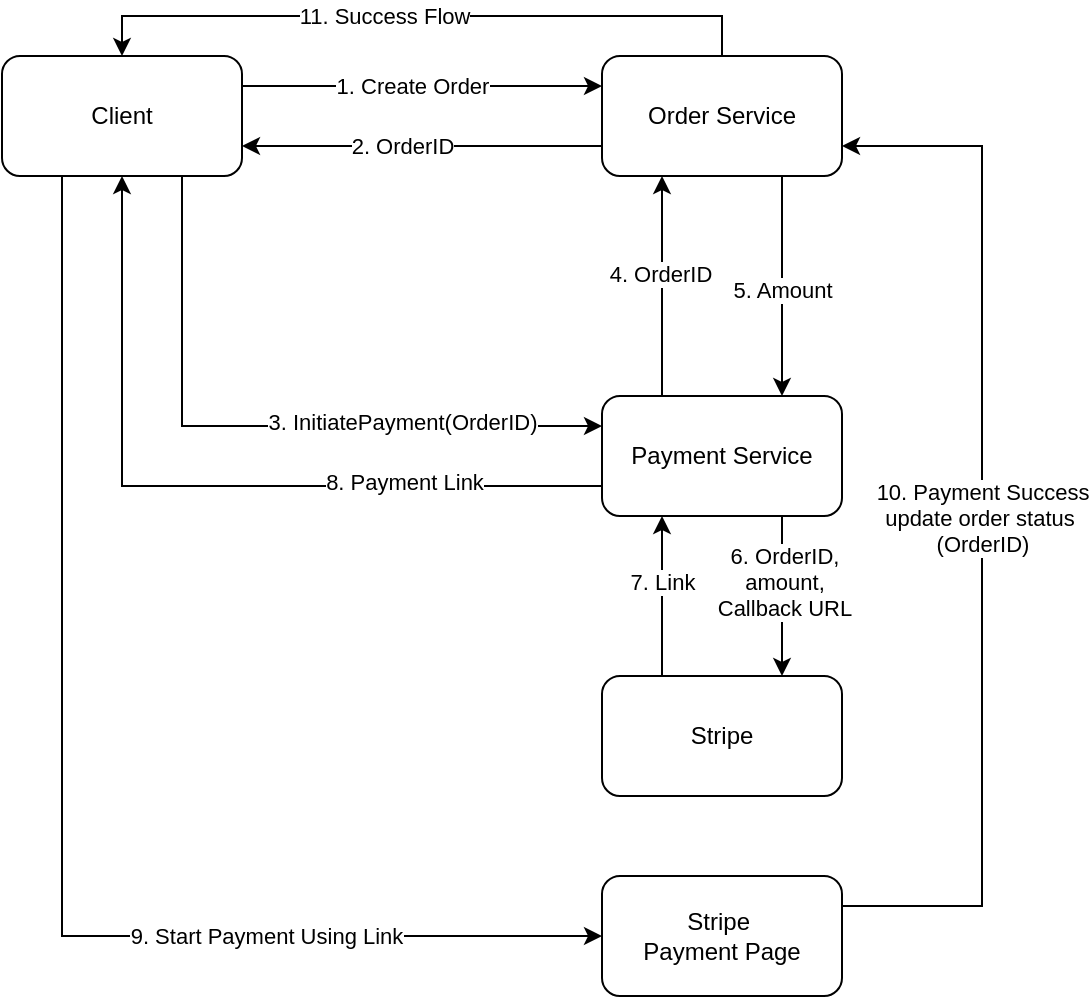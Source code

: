 <mxfile version="24.7.6">
  <diagram name="Page-1" id="OexXXelBNh1XtdhTks6x">
    <mxGraphModel dx="880" dy="508" grid="1" gridSize="10" guides="1" tooltips="1" connect="1" arrows="1" fold="1" page="1" pageScale="1" pageWidth="850" pageHeight="1100" math="0" shadow="0">
      <root>
        <mxCell id="0" />
        <mxCell id="1" parent="0" />
        <mxCell id="dg2vwGeBgCSmrkinromB-10" style="edgeStyle=orthogonalEdgeStyle;rounded=0;orthogonalLoop=1;jettySize=auto;html=1;exitX=0;exitY=0.75;exitDx=0;exitDy=0;entryX=1;entryY=0.75;entryDx=0;entryDy=0;" edge="1" parent="1" source="dg2vwGeBgCSmrkinromB-4" target="dg2vwGeBgCSmrkinromB-25">
          <mxGeometry relative="1" as="geometry">
            <mxPoint x="240" y="280" as="targetPoint" />
          </mxGeometry>
        </mxCell>
        <mxCell id="dg2vwGeBgCSmrkinromB-11" value="2. OrderID" style="edgeLabel;html=1;align=center;verticalAlign=middle;resizable=0;points=[];" vertex="1" connectable="0" parent="dg2vwGeBgCSmrkinromB-10">
          <mxGeometry x="-0.156" relative="1" as="geometry">
            <mxPoint x="-24" as="offset" />
          </mxGeometry>
        </mxCell>
        <mxCell id="dg2vwGeBgCSmrkinromB-14" style="edgeStyle=orthogonalEdgeStyle;rounded=0;orthogonalLoop=1;jettySize=auto;html=1;exitX=0.75;exitY=1;exitDx=0;exitDy=0;entryX=0.75;entryY=0;entryDx=0;entryDy=0;" edge="1" parent="1" source="dg2vwGeBgCSmrkinromB-4" target="dg2vwGeBgCSmrkinromB-12">
          <mxGeometry relative="1" as="geometry" />
        </mxCell>
        <mxCell id="dg2vwGeBgCSmrkinromB-16" value="5. Amount" style="edgeLabel;html=1;align=center;verticalAlign=middle;resizable=0;points=[];" vertex="1" connectable="0" parent="dg2vwGeBgCSmrkinromB-14">
          <mxGeometry x="0.033" relative="1" as="geometry">
            <mxPoint as="offset" />
          </mxGeometry>
        </mxCell>
        <mxCell id="dg2vwGeBgCSmrkinromB-36" style="edgeStyle=orthogonalEdgeStyle;rounded=0;orthogonalLoop=1;jettySize=auto;html=1;exitX=0.5;exitY=0;exitDx=0;exitDy=0;entryX=0.5;entryY=0;entryDx=0;entryDy=0;" edge="1" parent="1" source="dg2vwGeBgCSmrkinromB-4" target="dg2vwGeBgCSmrkinromB-25">
          <mxGeometry relative="1" as="geometry" />
        </mxCell>
        <mxCell id="dg2vwGeBgCSmrkinromB-37" value="11. Success Flow" style="edgeLabel;html=1;align=center;verticalAlign=middle;resizable=0;points=[];" vertex="1" connectable="0" parent="dg2vwGeBgCSmrkinromB-36">
          <mxGeometry x="0.112" relative="1" as="geometry">
            <mxPoint as="offset" />
          </mxGeometry>
        </mxCell>
        <mxCell id="dg2vwGeBgCSmrkinromB-4" value="Order Service" style="rounded=1;whiteSpace=wrap;html=1;" vertex="1" parent="1">
          <mxGeometry x="370" y="200" width="120" height="60" as="geometry" />
        </mxCell>
        <mxCell id="dg2vwGeBgCSmrkinromB-8" style="edgeStyle=orthogonalEdgeStyle;rounded=0;orthogonalLoop=1;jettySize=auto;html=1;exitX=1;exitY=0.25;exitDx=0;exitDy=0;entryX=0;entryY=0.25;entryDx=0;entryDy=0;" edge="1" parent="1" source="dg2vwGeBgCSmrkinromB-25" target="dg2vwGeBgCSmrkinromB-4">
          <mxGeometry relative="1" as="geometry">
            <mxPoint x="190" y="215" as="sourcePoint" />
          </mxGeometry>
        </mxCell>
        <mxCell id="dg2vwGeBgCSmrkinromB-9" value="1. Create Order" style="edgeLabel;html=1;align=center;verticalAlign=middle;resizable=0;points=[];" vertex="1" connectable="0" parent="dg2vwGeBgCSmrkinromB-8">
          <mxGeometry x="-0.056" relative="1" as="geometry">
            <mxPoint as="offset" />
          </mxGeometry>
        </mxCell>
        <mxCell id="dg2vwGeBgCSmrkinromB-13" style="edgeStyle=orthogonalEdgeStyle;rounded=0;orthogonalLoop=1;jettySize=auto;html=1;exitX=0.25;exitY=0;exitDx=0;exitDy=0;entryX=0.25;entryY=1;entryDx=0;entryDy=0;" edge="1" parent="1" source="dg2vwGeBgCSmrkinromB-12" target="dg2vwGeBgCSmrkinromB-4">
          <mxGeometry relative="1" as="geometry" />
        </mxCell>
        <mxCell id="dg2vwGeBgCSmrkinromB-15" value="4. OrderID" style="edgeLabel;html=1;align=center;verticalAlign=middle;resizable=0;points=[];" vertex="1" connectable="0" parent="dg2vwGeBgCSmrkinromB-13">
          <mxGeometry x="0.117" y="1" relative="1" as="geometry">
            <mxPoint as="offset" />
          </mxGeometry>
        </mxCell>
        <mxCell id="dg2vwGeBgCSmrkinromB-19" style="edgeStyle=orthogonalEdgeStyle;rounded=0;orthogonalLoop=1;jettySize=auto;html=1;exitX=0;exitY=0.75;exitDx=0;exitDy=0;entryX=0.5;entryY=1;entryDx=0;entryDy=0;" edge="1" parent="1" source="dg2vwGeBgCSmrkinromB-12" target="dg2vwGeBgCSmrkinromB-25">
          <mxGeometry relative="1" as="geometry">
            <mxPoint x="190" y="415" as="targetPoint" />
          </mxGeometry>
        </mxCell>
        <mxCell id="dg2vwGeBgCSmrkinromB-24" value="8. Payment Link" style="edgeLabel;html=1;align=center;verticalAlign=middle;resizable=0;points=[];" vertex="1" connectable="0" parent="dg2vwGeBgCSmrkinromB-19">
          <mxGeometry x="0.011" y="-2" relative="1" as="geometry">
            <mxPoint x="100" as="offset" />
          </mxGeometry>
        </mxCell>
        <mxCell id="dg2vwGeBgCSmrkinromB-28" style="edgeStyle=orthogonalEdgeStyle;rounded=0;orthogonalLoop=1;jettySize=auto;html=1;exitX=0.75;exitY=1;exitDx=0;exitDy=0;entryX=0.75;entryY=0;entryDx=0;entryDy=0;" edge="1" parent="1" source="dg2vwGeBgCSmrkinromB-12" target="dg2vwGeBgCSmrkinromB-26">
          <mxGeometry relative="1" as="geometry" />
        </mxCell>
        <mxCell id="dg2vwGeBgCSmrkinromB-29" value="6. OrderID,&lt;div&gt;amount,&lt;/div&gt;&lt;div&gt;Callback URL&lt;/div&gt;" style="edgeLabel;html=1;align=center;verticalAlign=middle;resizable=0;points=[];" vertex="1" connectable="0" parent="dg2vwGeBgCSmrkinromB-28">
          <mxGeometry x="-0.175" y="1" relative="1" as="geometry">
            <mxPoint as="offset" />
          </mxGeometry>
        </mxCell>
        <mxCell id="dg2vwGeBgCSmrkinromB-12" value="Payment&amp;nbsp;&lt;span style=&quot;background-color: initial;&quot;&gt;Service&lt;/span&gt;" style="rounded=1;whiteSpace=wrap;html=1;" vertex="1" parent="1">
          <mxGeometry x="370" y="370" width="120" height="60" as="geometry" />
        </mxCell>
        <mxCell id="dg2vwGeBgCSmrkinromB-18" style="edgeStyle=orthogonalEdgeStyle;rounded=0;orthogonalLoop=1;jettySize=auto;html=1;exitX=0.75;exitY=1;exitDx=0;exitDy=0;entryX=0;entryY=0.25;entryDx=0;entryDy=0;" edge="1" parent="1" source="dg2vwGeBgCSmrkinromB-25" target="dg2vwGeBgCSmrkinromB-12">
          <mxGeometry relative="1" as="geometry">
            <mxPoint x="190" y="385" as="sourcePoint" />
          </mxGeometry>
        </mxCell>
        <mxCell id="dg2vwGeBgCSmrkinromB-20" value="3. InitiatePayment(OrderID)" style="edgeLabel;html=1;align=center;verticalAlign=middle;resizable=0;points=[];" vertex="1" connectable="0" parent="dg2vwGeBgCSmrkinromB-18">
          <mxGeometry x="-0.022" y="2" relative="1" as="geometry">
            <mxPoint x="71" as="offset" />
          </mxGeometry>
        </mxCell>
        <mxCell id="dg2vwGeBgCSmrkinromB-32" style="edgeStyle=orthogonalEdgeStyle;rounded=0;orthogonalLoop=1;jettySize=auto;html=1;exitX=0.25;exitY=1;exitDx=0;exitDy=0;entryX=0;entryY=0.5;entryDx=0;entryDy=0;" edge="1" parent="1" source="dg2vwGeBgCSmrkinromB-25" target="dg2vwGeBgCSmrkinromB-31">
          <mxGeometry relative="1" as="geometry" />
        </mxCell>
        <mxCell id="dg2vwGeBgCSmrkinromB-33" value="9. Start Payment Using Link" style="edgeLabel;html=1;align=center;verticalAlign=middle;resizable=0;points=[];" vertex="1" connectable="0" parent="dg2vwGeBgCSmrkinromB-32">
          <mxGeometry x="0.483" relative="1" as="geometry">
            <mxPoint as="offset" />
          </mxGeometry>
        </mxCell>
        <mxCell id="dg2vwGeBgCSmrkinromB-25" value="Client" style="rounded=1;whiteSpace=wrap;html=1;" vertex="1" parent="1">
          <mxGeometry x="70" y="200" width="120" height="60" as="geometry" />
        </mxCell>
        <mxCell id="dg2vwGeBgCSmrkinromB-27" style="edgeStyle=orthogonalEdgeStyle;rounded=0;orthogonalLoop=1;jettySize=auto;html=1;exitX=0.25;exitY=0;exitDx=0;exitDy=0;entryX=0.25;entryY=1;entryDx=0;entryDy=0;" edge="1" parent="1" source="dg2vwGeBgCSmrkinromB-26" target="dg2vwGeBgCSmrkinromB-12">
          <mxGeometry relative="1" as="geometry" />
        </mxCell>
        <mxCell id="dg2vwGeBgCSmrkinromB-30" value="7. Link" style="edgeLabel;html=1;align=center;verticalAlign=middle;resizable=0;points=[];" vertex="1" connectable="0" parent="dg2vwGeBgCSmrkinromB-27">
          <mxGeometry x="0.175" relative="1" as="geometry">
            <mxPoint as="offset" />
          </mxGeometry>
        </mxCell>
        <mxCell id="dg2vwGeBgCSmrkinromB-26" value="Stripe" style="rounded=1;whiteSpace=wrap;html=1;" vertex="1" parent="1">
          <mxGeometry x="370" y="510" width="120" height="60" as="geometry" />
        </mxCell>
        <mxCell id="dg2vwGeBgCSmrkinromB-34" style="edgeStyle=orthogonalEdgeStyle;rounded=0;orthogonalLoop=1;jettySize=auto;html=1;exitX=1;exitY=0.25;exitDx=0;exitDy=0;entryX=1;entryY=0.75;entryDx=0;entryDy=0;" edge="1" parent="1" source="dg2vwGeBgCSmrkinromB-31" target="dg2vwGeBgCSmrkinromB-4">
          <mxGeometry relative="1" as="geometry">
            <Array as="points">
              <mxPoint x="560" y="625" />
              <mxPoint x="560" y="245" />
            </Array>
          </mxGeometry>
        </mxCell>
        <mxCell id="dg2vwGeBgCSmrkinromB-35" value="10. Payment Success&lt;div&gt;update order status&amp;nbsp;&lt;/div&gt;&lt;div&gt;(OrderID)&lt;/div&gt;" style="edgeLabel;html=1;align=center;verticalAlign=middle;resizable=0;points=[];" vertex="1" connectable="0" parent="dg2vwGeBgCSmrkinromB-34">
          <mxGeometry x="0.015" relative="1" as="geometry">
            <mxPoint as="offset" />
          </mxGeometry>
        </mxCell>
        <mxCell id="dg2vwGeBgCSmrkinromB-31" value="Stripe&amp;nbsp;&lt;div&gt;Payment Page&lt;/div&gt;" style="rounded=1;whiteSpace=wrap;html=1;" vertex="1" parent="1">
          <mxGeometry x="370" y="610" width="120" height="60" as="geometry" />
        </mxCell>
      </root>
    </mxGraphModel>
  </diagram>
</mxfile>
